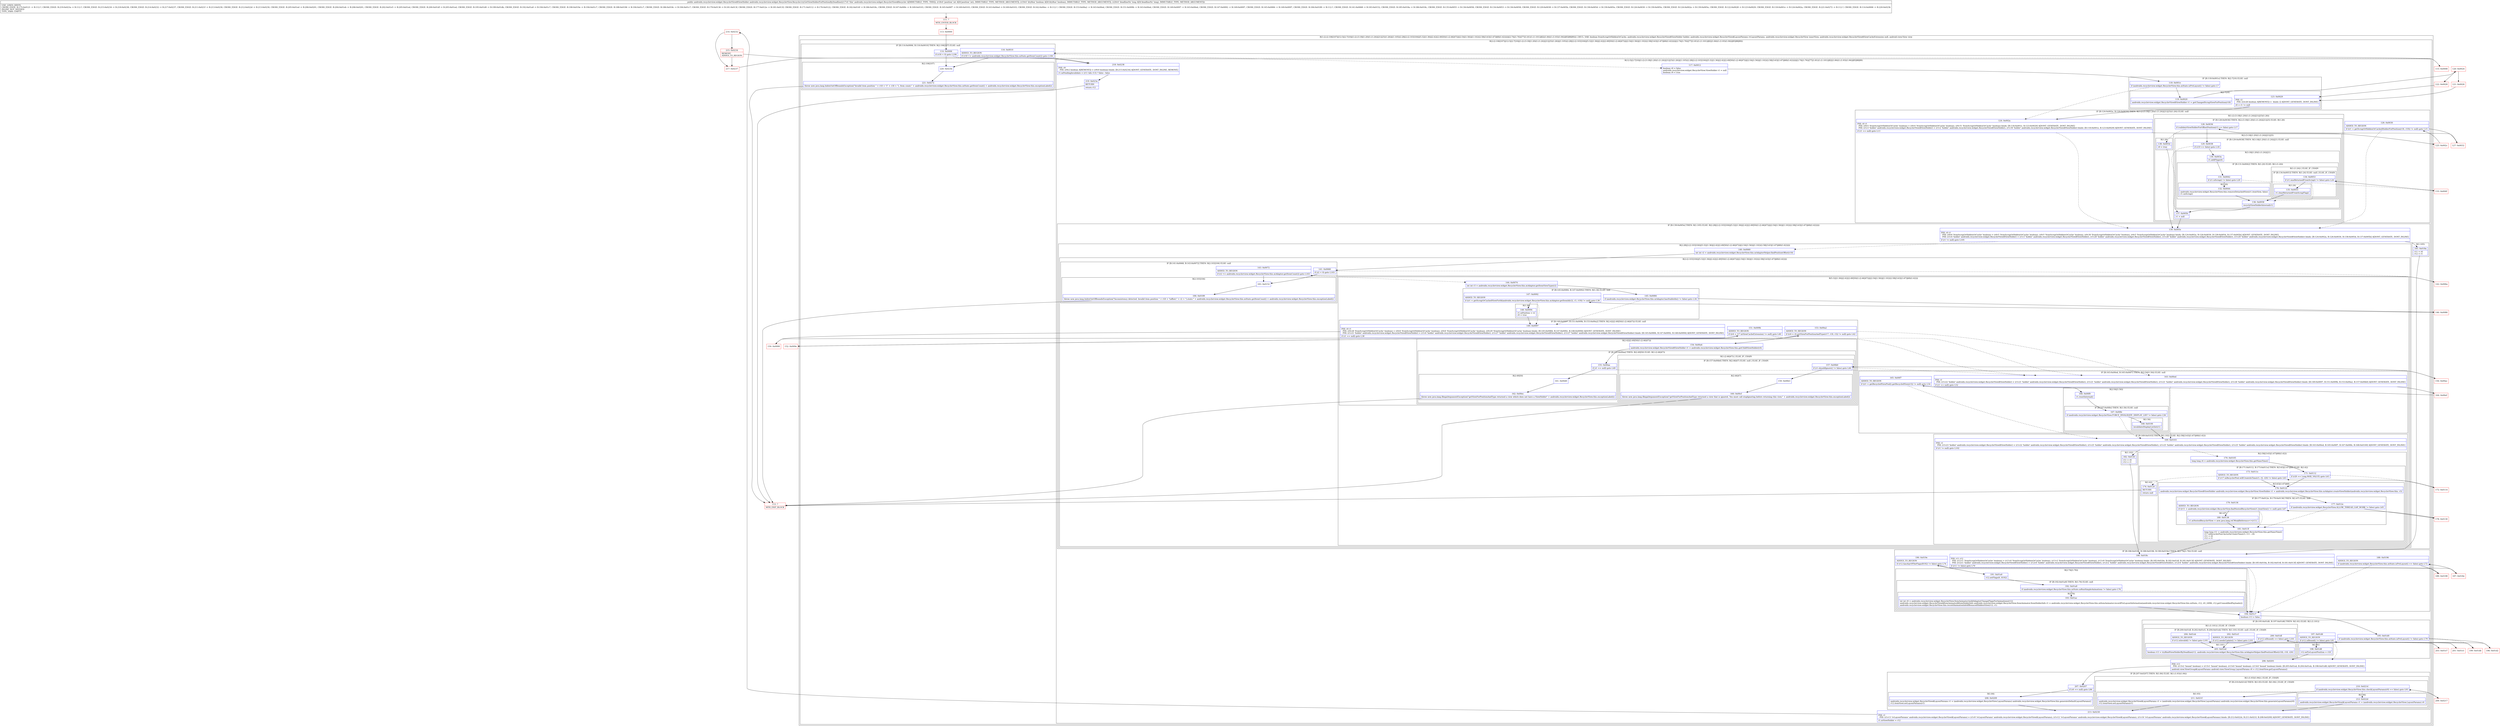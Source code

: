 digraph "CFG forandroidx.recyclerview.widget.RecyclerView.Recycler.tryGetViewHolderForPositionByDeadline(IZJ)Landroidx\/recyclerview\/widget\/RecyclerView$ViewHolder;" {
subgraph cluster_Region_737467232 {
label = "R(1:(2:(2:106|107)|(12:5|(2:7|10)|(1:(2:(3:18|(1:20)(1:(1:24))|21)|25)(1:26))|(1:105)(2:28|(2:(2:103|104)|(5:32|(1:36)|(2:42|(2:49|50)(1:(2:46|47)))|(2:54|(1:56))|(1:102)(2:58|(3:63|(1:67)|68)(1:62)))))|(2:74|(1:76))|77|(1:81)(1:(1:101))|82|(1:84)(1:(1:93)(1:94))|85|88|89))) | DECL_VAR: boolean fromScrapOrHiddenOrCache, androidx.recyclerview.widget.RecyclerView$ViewHolder holder, androidx.recyclerview.widget.RecyclerView$LayoutParams rvLayoutParams, androidx.recyclerview.widget.RecyclerView innerView, androidx.recyclerview.widget.RecyclerView$ViewCacheExtension null, android.view.View view\l";
node [shape=record,color=blue];
subgraph cluster_Region_1488566389 {
label = "R(2:(2:106|107)|(12:5|(2:7|10)|(1:(2:(3:18|(1:20)(1:(1:24))|21)|25)(1:26))|(1:105)(2:28|(2:(2:103|104)|(5:32|(1:36)|(2:42|(2:49|50)(1:(2:46|47)))|(2:54|(1:56))|(1:102)(2:58|(3:63|(1:67)|68)(1:62)))))|(2:74|(1:76))|77|(1:81)(1:(1:101))|82|(1:84)(1:(1:93)(1:94))|85|88|89))";
node [shape=record,color=blue];
subgraph cluster_IfRegion_110974897 {
label = "IF [B:114:0x0006, B:116:0x0010] THEN: R(2:106|107) ELSE: null";
node [shape=record,color=blue];
Node_114 [shape=record,label="{114\:\ 0x0006|if (r18 \< 0) goto L106\l}"];
Node_116 [shape=record,label="{116\:\ 0x0010|ADDED_TO_REGION\l|if (r18 \>= androidx.recyclerview.widget.RecyclerView.this.mState.getItemCount()) goto L106\l}"];
subgraph cluster_Region_1973363329 {
label = "R(2:106|107)";
node [shape=record,color=blue];
Node_220 [shape=record,label="{220\:\ 0x023b}"];
Node_221 [shape=record,label="{221\:\ 0x0272|throw new java.lang.IndexOutOfBoundsException(\"Invalid item position \" + r18 + \"(\" + r18 + \"). Item count:\" + androidx.recyclerview.widget.RecyclerView.this.mState.getItemCount() + androidx.recyclerview.widget.RecyclerView.this.exceptionLabel())\l}"];
}
}
subgraph cluster_Region_1136383704 {
label = "R(12:5|(2:7|10)|(1:(2:(3:18|(1:20)(1:(1:24))|21)|25)(1:26))|(1:105)(2:28|(2:(2:103|104)|(5:32|(1:36)|(2:42|(2:49|50)(1:(2:46|47)))|(2:54|(1:56))|(1:102)(2:58|(3:63|(1:67)|68)(1:62)))))|(2:74|(1:76))|77|(1:81)(1:(1:101))|82|(1:84)(1:(1:93)(1:94))|85|88|89)";
node [shape=record,color=blue];
Node_117 [shape=record,label="{117\:\ 0x0012|boolean r0 = false\landroidx.recyclerview.widget.RecyclerView.ViewHolder r1 = null\lboolean r9 = true\l}"];
subgraph cluster_IfRegion_2025707657 {
label = "IF [B:118:0x001e] THEN: R(2:7|10) ELSE: null";
node [shape=record,color=blue];
Node_118 [shape=record,label="{118\:\ 0x001e|if (androidx.recyclerview.widget.RecyclerView.this.mState.isPreLayout() != false) goto L7\l}"];
subgraph cluster_Region_302727348 {
label = "R(2:7|10)";
node [shape=record,color=blue];
Node_119 [shape=record,label="{119\:\ 0x0020|androidx.recyclerview.widget.RecyclerView$ViewHolder r1 = getChangedScrapViewForPosition(r18)\l}"];
Node_123 [shape=record,label="{123\:\ 0x0029|PHI: r2 \l  PHI: (r2v26 boolean A[REMOVE]) =  binds: [] A[DONT_GENERATE, DONT_INLINE]\l|r0 = r1 != null\l}"];
}
}
subgraph cluster_IfRegion_1526561792 {
label = "IF [B:124:0x002a, B:126:0x0030] THEN: R(1:(2:(3:18|(1:20)(1:(1:24))|21)|25)(1:26)) ELSE: null";
node [shape=record,color=blue];
Node_124 [shape=record,label="{124\:\ 0x002a|PHI: r0 r1 \l  PHI: (r0v5 'fromScrapOrHiddenOrCache' boolean) = (r0v4 'fromScrapOrHiddenOrCache' boolean), (r0v31 'fromScrapOrHiddenOrCache' boolean) binds: [B:118:0x001e, B:123:0x0029] A[DONT_GENERATE, DONT_INLINE]\l  PHI: (r1v3 'holder' androidx.recyclerview.widget.RecyclerView$ViewHolder) = (r1v2 'holder' androidx.recyclerview.widget.RecyclerView$ViewHolder), (r1v30 'holder' androidx.recyclerview.widget.RecyclerView$ViewHolder) binds: [B:118:0x001e, B:123:0x0029] A[DONT_GENERATE, DONT_INLINE]\l|if (r1 == null) goto L13\l}"];
Node_126 [shape=record,label="{126\:\ 0x0030|ADDED_TO_REGION\l|if ((r1 = getScrapOrHiddenOrCachedHolderForPosition(r18, r19)) != null) goto L15\l}"];
subgraph cluster_Region_1842527739 {
label = "R(1:(2:(3:18|(1:20)(1:(1:24))|21)|25)(1:26))";
node [shape=record,color=blue];
subgraph cluster_IfRegion_1768318546 {
label = "IF [B:128:0x0036] THEN: R(2:(3:18|(1:20)(1:(1:24))|21)|25) ELSE: R(1:26)";
node [shape=record,color=blue];
Node_128 [shape=record,label="{128\:\ 0x0036|if (validateViewHolderForOffsetPosition(r1) == false) goto L17\l}"];
subgraph cluster_Region_903242106 {
label = "R(2:(3:18|(1:20)(1:(1:24))|21)|25)";
node [shape=record,color=blue];
subgraph cluster_IfRegion_27152175 {
label = "IF [B:129:0x0038] THEN: R(3:18|(1:20)(1:(1:24))|21) ELSE: null";
node [shape=record,color=blue];
Node_129 [shape=record,label="{129\:\ 0x0038|if (r19 == false) goto L18\l}"];
subgraph cluster_Region_713725692 {
label = "R(3:18|(1:20)(1:(1:24))|21)";
node [shape=record,color=blue];
Node_130 [shape=record,label="{130\:\ 0x003a|r1.addFlags(4)\l}"];
subgraph cluster_IfRegion_1751406017 {
label = "IF [B:131:0x0042] THEN: R(1:20) ELSE: R(1:(1:24))";
node [shape=record,color=blue];
Node_131 [shape=record,label="{131\:\ 0x0042|if (r1.isScrap() != false) goto L20\l}"];
subgraph cluster_Region_1262315566 {
label = "R(1:20)";
node [shape=record,color=blue];
Node_132 [shape=record,label="{132\:\ 0x0044|androidx.recyclerview.widget.RecyclerView.this.removeDetachedView(r1.itemView, false)\lr1.unScrap()\l}"];
}
subgraph cluster_Region_228191927 {
label = "R(1:(1:24)) | ELSE_IF_CHAIN\l";
node [shape=record,color=blue];
subgraph cluster_IfRegion_288609261 {
label = "IF [B:134:0x0053] THEN: R(1:24) ELSE: null | ELSE_IF_CHAIN\l";
node [shape=record,color=blue];
Node_134 [shape=record,label="{134\:\ 0x0053|if (r1.wasReturnedFromScrap() != false) goto L24\l}"];
subgraph cluster_Region_1869646401 {
label = "R(1:24)";
node [shape=record,color=blue];
Node_135 [shape=record,label="{135\:\ 0x0055|r1.clearReturnedFromScrapFlag()\l}"];
}
}
}
}
Node_136 [shape=record,label="{136\:\ 0x0058|recycleViewHolderInternal(r1)\l}"];
}
}
Node_137 [shape=record,label="{137\:\ 0x005b|r1 = null\l}"];
}
subgraph cluster_Region_1914313334 {
label = "R(1:26)";
node [shape=record,color=blue];
Node_138 [shape=record,label="{138\:\ 0x005d|r0 = true\l}"];
}
}
}
}
subgraph cluster_IfRegion_1280375286 {
label = "IF [B:139:0x005e] THEN: R(1:105) ELSE: R(2:28|(2:(2:103|104)|(5:32|(1:36)|(2:42|(2:49|50)(1:(2:46|47)))|(2:54|(1:56))|(1:102)(2:58|(3:63|(1:67)|68)(1:62)))))";
node [shape=record,color=blue];
Node_139 [shape=record,label="{139\:\ 0x005e|PHI: r0 r1 \l  PHI: (r0v6 'fromScrapOrHiddenOrCache' boolean) = (r0v5 'fromScrapOrHiddenOrCache' boolean), (r0v5 'fromScrapOrHiddenOrCache' boolean), (r0v30 'fromScrapOrHiddenOrCache' boolean), (r0v5 'fromScrapOrHiddenOrCache' boolean) binds: [B:124:0x002a, B:126:0x0030, B:138:0x005d, B:137:0x005b] A[DONT_GENERATE, DONT_INLINE]\l  PHI: (r1v4 'holder' androidx.recyclerview.widget.RecyclerView$ViewHolder) = (r1v3 'holder' androidx.recyclerview.widget.RecyclerView$ViewHolder), (r1v28 'holder' androidx.recyclerview.widget.RecyclerView$ViewHolder), (r1v28 'holder' androidx.recyclerview.widget.RecyclerView$ViewHolder), (r1v29 'holder' androidx.recyclerview.widget.RecyclerView$ViewHolder) binds: [B:124:0x002a, B:126:0x0030, B:138:0x005d, B:137:0x005b] A[DONT_GENERATE, DONT_INLINE]\l|if (r1 != null) goto L105\l}"];
subgraph cluster_Region_261835067 {
label = "R(1:105)";
node [shape=record,color=blue];
Node_185 [shape=record,label="{185\:\ 0x018a|r11 = r0\lr12 = r1\l}"];
}
subgraph cluster_Region_71188675 {
label = "R(2:28|(2:(2:103|104)|(5:32|(1:36)|(2:42|(2:49|50)(1:(2:46|47)))|(2:54|(1:56))|(1:102)(2:58|(3:63|(1:67)|68)(1:62)))))";
node [shape=record,color=blue];
Node_140 [shape=record,label="{140\:\ 0x0060|int int r2 = androidx.recyclerview.widget.RecyclerView.this.mAdapterHelper.findPositionOffset(r18)\l}"];
subgraph cluster_Region_460723741 {
label = "R(2:(2:103|104)|(5:32|(1:36)|(2:42|(2:49|50)(1:(2:46|47)))|(2:54|(1:56))|(1:102)(2:58|(3:63|(1:67)|68)(1:62))))";
node [shape=record,color=blue];
subgraph cluster_IfRegion_1373840358 {
label = "IF [B:141:0x0068, B:143:0x0072] THEN: R(2:103|104) ELSE: null";
node [shape=record,color=blue];
Node_141 [shape=record,label="{141\:\ 0x0068|if (r2 \< 0) goto L103\l}"];
Node_143 [shape=record,label="{143\:\ 0x0072|ADDED_TO_REGION\l|if (r2 \>= androidx.recyclerview.widget.RecyclerView.this.mAdapter.getItemCount()) goto L103\l}"];
subgraph cluster_Region_438815976 {
label = "R(2:103|104)";
node [shape=record,color=blue];
Node_183 [shape=record,label="{183\:\ 0x0152}"];
Node_184 [shape=record,label="{184\:\ 0x0189|throw new java.lang.IndexOutOfBoundsException(\"Inconsistency detected. Invalid item position \" + r18 + \"(offset:\" + r2 + \").state:\" + androidx.recyclerview.widget.RecyclerView.this.mState.getItemCount() + androidx.recyclerview.widget.RecyclerView.this.exceptionLabel())\l}"];
}
}
subgraph cluster_Region_71789964 {
label = "R(5:32|(1:36)|(2:42|(2:49|50)(1:(2:46|47)))|(2:54|(1:56))|(1:102)(2:58|(3:63|(1:67)|68)(1:62)))";
node [shape=record,color=blue];
Node_144 [shape=record,label="{144\:\ 0x0074|int int r3 = androidx.recyclerview.widget.RecyclerView.this.mAdapter.getItemViewType(r2)\l}"];
subgraph cluster_IfRegion_1913200031 {
label = "IF [B:145:0x0084, B:147:0x0092] THEN: R(1:36) ELSE: null";
node [shape=record,color=blue];
Node_145 [shape=record,label="{145\:\ 0x0084|if (androidx.recyclerview.widget.RecyclerView.this.mAdapter.hasStableIds() != false) goto L34\l}"];
Node_147 [shape=record,label="{147\:\ 0x0092|ADDED_TO_REGION\l|if ((r1 = getScrapOrCachedViewForId(androidx.recyclerview.widget.RecyclerView.this.mAdapter.getItemId(r2), r3, r19)) != null) goto L36\l}"];
subgraph cluster_Region_1670172122 {
label = "R(1:36)";
node [shape=record,color=blue];
Node_148 [shape=record,label="{148\:\ 0x0094|r1.mPosition = r2\lr0 = true\l}"];
}
}
subgraph cluster_IfRegion_622733768 {
label = "IF [B:149:0x0097, B:151:0x009b, B:153:0x00a2] THEN: R(2:42|(2:49|50)(1:(2:46|47))) ELSE: null";
node [shape=record,color=blue];
Node_149 [shape=record,label="{149\:\ 0x0097|PHI: r0 r1 \l  PHI: (r0v28 'fromScrapOrHiddenOrCache' boolean) = (r0v6 'fromScrapOrHiddenOrCache' boolean), (r0v6 'fromScrapOrHiddenOrCache' boolean), (r0v29 'fromScrapOrHiddenOrCache' boolean) binds: [B:145:0x0084, B:147:0x0092, B:148:0x0094] A[DONT_GENERATE, DONT_INLINE]\l  PHI: (r1v21 'holder' androidx.recyclerview.widget.RecyclerView$ViewHolder) = (r1v4 'holder' androidx.recyclerview.widget.RecyclerView$ViewHolder), (r1v27 'holder' androidx.recyclerview.widget.RecyclerView$ViewHolder), (r1v27 'holder' androidx.recyclerview.widget.RecyclerView$ViewHolder) binds: [B:145:0x0084, B:147:0x0092, B:148:0x0094] A[DONT_GENERATE, DONT_INLINE]\l|if (r1 == null) goto L38\l}"];
Node_151 [shape=record,label="{151\:\ 0x009b|ADDED_TO_REGION\l|if ((r4 = r17.mViewCacheExtension) != null) goto L40\l}"];
Node_153 [shape=record,label="{153\:\ 0x00a2|ADDED_TO_REGION\l|if ((r4 = r4.getViewForPositionAndType(r17, r18, r3)) != null) goto L42\l}"];
subgraph cluster_Region_1624321738 {
label = "R(2:42|(2:49|50)(1:(2:46|47)))";
node [shape=record,color=blue];
Node_154 [shape=record,label="{154\:\ 0x00a4|androidx.recyclerview.widget.RecyclerView$ViewHolder r1 = androidx.recyclerview.widget.RecyclerView.this.getChildViewHolder(r4)\l}"];
subgraph cluster_IfRegion_83417734 {
label = "IF [B:155:0x00aa] THEN: R(2:49|50) ELSE: R(1:(2:46|47))";
node [shape=record,color=blue];
Node_155 [shape=record,label="{155\:\ 0x00aa|if (r1 == null) goto L49\l}"];
subgraph cluster_Region_1672695277 {
label = "R(2:49|50)";
node [shape=record,color=blue];
Node_161 [shape=record,label="{161\:\ 0x00d0}"];
Node_162 [shape=record,label="{162\:\ 0x00ec|throw new java.lang.IllegalArgumentException(\"getViewForPositionAndType returned a view which does not have a ViewHolder\" + androidx.recyclerview.widget.RecyclerView.this.exceptionLabel())\l}"];
}
subgraph cluster_Region_279413123 {
label = "R(1:(2:46|47)) | ELSE_IF_CHAIN\l";
node [shape=record,color=blue];
subgraph cluster_IfRegion_1609536185 {
label = "IF [B:157:0x00b0] THEN: R(2:46|47) ELSE: null | ELSE_IF_CHAIN\l";
node [shape=record,color=blue];
Node_157 [shape=record,label="{157\:\ 0x00b0|if (r1.shouldIgnore() != false) goto L46\l}"];
subgraph cluster_Region_1376336246 {
label = "R(2:46|47)";
node [shape=record,color=blue];
Node_159 [shape=record,label="{159\:\ 0x00b3}"];
Node_160 [shape=record,label="{160\:\ 0x00cf|throw new java.lang.IllegalArgumentException(\"getViewForPositionAndType returned a view that is ignored. You must call stopIgnoring before returning this view.\" + androidx.recyclerview.widget.RecyclerView.this.exceptionLabel())\l}"];
}
}
}
}
}
}
subgraph cluster_IfRegion_600134048 {
label = "IF [B:163:0x00ed, B:165:0x00f7] THEN: R(2:54|(1:56)) ELSE: null";
node [shape=record,color=blue];
Node_163 [shape=record,label="{163\:\ 0x00ed|PHI: r1 \l  PHI: (r1v22 'holder' androidx.recyclerview.widget.RecyclerView$ViewHolder) = (r1v21 'holder' androidx.recyclerview.widget.RecyclerView$ViewHolder), (r1v21 'holder' androidx.recyclerview.widget.RecyclerView$ViewHolder), (r1v21 'holder' androidx.recyclerview.widget.RecyclerView$ViewHolder), (r1v26 'holder' androidx.recyclerview.widget.RecyclerView$ViewHolder) binds: [B:149:0x0097, B:151:0x009b, B:153:0x00a2, B:157:0x00b0] A[DONT_GENERATE, DONT_INLINE]\l|if (r1 == null) goto L52\l}"];
Node_165 [shape=record,label="{165\:\ 0x00f7|ADDED_TO_REGION\l|if ((r1 = getRecycledViewPool().getRecycledView(r3)) != null) goto L54\l}"];
subgraph cluster_Region_1497231446 {
label = "R(2:54|(1:56))";
node [shape=record,color=blue];
Node_166 [shape=record,label="{166\:\ 0x00f9|r1.resetInternal()\l}"];
subgraph cluster_IfRegion_2036599764 {
label = "IF [B:167:0x00fe] THEN: R(1:56) ELSE: null";
node [shape=record,color=blue];
Node_167 [shape=record,label="{167\:\ 0x00fe|if (androidx.recyclerview.widget.RecyclerView.FORCE_INVALIDATE_DISPLAY_LIST != false) goto L56\l}"];
subgraph cluster_Region_221893328 {
label = "R(1:56)";
node [shape=record,color=blue];
Node_168 [shape=record,label="{168\:\ 0x0100|invalidateDisplayListInt(r1)\l}"];
}
}
}
}
subgraph cluster_IfRegion_308880548 {
label = "IF [B:169:0x0103] THEN: R(1:102) ELSE: R(2:58|(3:63|(1:67)|68)(1:62))";
node [shape=record,color=blue];
Node_169 [shape=record,label="{169\:\ 0x0103|PHI: r1 \l  PHI: (r1v23 'holder' androidx.recyclerview.widget.RecyclerView$ViewHolder) = (r1v22 'holder' androidx.recyclerview.widget.RecyclerView$ViewHolder), (r1v25 'holder' androidx.recyclerview.widget.RecyclerView$ViewHolder), (r1v25 'holder' androidx.recyclerview.widget.RecyclerView$ViewHolder), (r1v25 'holder' androidx.recyclerview.widget.RecyclerView$ViewHolder) binds: [B:163:0x00ed, B:165:0x00f7, B:167:0x00fe, B:168:0x0100] A[DONT_GENERATE, DONT_INLINE]\l|if (r1 != null) goto L102\l}"];
subgraph cluster_Region_175945487 {
label = "R(1:102)";
node [shape=record,color=blue];
Node_182 [shape=record,label="{182\:\ 0x014f|r11 = r0\lr12 = r1\l}"];
}
subgraph cluster_Region_517547784 {
label = "R(2:58|(3:63|(1:67)|68)(1:62))";
node [shape=record,color=blue];
Node_170 [shape=record,label="{170\:\ 0x0105|long long r4 = androidx.recyclerview.widget.RecyclerView.this.getNanoTime()\l}"];
subgraph cluster_IfRegion_977136683 {
label = "IF [B:171:0x0112, B:173:0x011e] THEN: R(3:63|(1:67)|68) ELSE: R(1:62)";
node [shape=record,color=blue];
Node_171 [shape=record,label="{171\:\ 0x0112|if (r20 == Long.MAX_VALUE) goto L63\l}"];
Node_173 [shape=record,label="{173\:\ 0x011e|ADDED_TO_REGION\l|if (r17.mRecyclerPool.willCreateInTime(r3, r4, r20) != false) goto L63\l}"];
subgraph cluster_Region_672650652 {
label = "R(3:63|(1:67)|68)";
node [shape=record,color=blue];
Node_176 [shape=record,label="{176\:\ 0x0122|androidx.recyclerview.widget.RecyclerView$ViewHolder androidx.recyclerview.widget.RecyclerView.ViewHolder r1 = androidx.recyclerview.widget.RecyclerView.this.mAdapter.createViewHolder(androidx.recyclerview.widget.RecyclerView.this, r3)\l}"];
subgraph cluster_IfRegion_558699090 {
label = "IF [B:177:0x012e, B:179:0x0136] THEN: R(1:67) ELSE: null";
node [shape=record,color=blue];
Node_177 [shape=record,label="{177\:\ 0x012e|if (androidx.recyclerview.widget.RecyclerView.ALLOW_THREAD_GAP_WORK != false) goto L65\l}"];
Node_179 [shape=record,label="{179\:\ 0x0136|ADDED_TO_REGION\l|if ((r11 = androidx.recyclerview.widget.RecyclerView.findNestedRecyclerView(r1.itemView)) != null) goto L67\l}"];
subgraph cluster_Region_454170113 {
label = "R(1:67)";
node [shape=record,color=blue];
Node_180 [shape=record,label="{180\:\ 0x0138|r1.mNestedRecyclerView = new java.lang.ref.WeakReference\<\>(r11)\l}"];
}
}
Node_181 [shape=record,label="{181\:\ 0x013f|long long r11 = androidx.recyclerview.widget.RecyclerView.this.getNanoTime()\lr17.mRecyclerPool.factorInCreateTime(r3, r11 \- r4)\lr11 = r0\lr12 = r1\l}"];
}
subgraph cluster_Region_12709168 {
label = "R(1:62)";
node [shape=record,color=blue];
Node_174 [shape=record,label="{174\:\ 0x0120|RETURN\l|return null\l}"];
}
}
}
}
}
}
}
}
subgraph cluster_IfRegion_742838066 {
label = "IF [B:186:0x018c, B:188:0x0196, B:190:0x019e] THEN: R(2:74|(1:76)) ELSE: null";
node [shape=record,color=blue];
Node_186 [shape=record,label="{186\:\ 0x018c|PHI: r11 r12 \l  PHI: (r11v1 'fromScrapOrHiddenOrCache' boolean) = (r11v0 'fromScrapOrHiddenOrCache' boolean), (r11v2 'fromScrapOrHiddenOrCache' boolean), (r11v9 'fromScrapOrHiddenOrCache' boolean) binds: [B:185:0x018a, B:182:0x014f, B:181:0x013f] A[DONT_GENERATE, DONT_INLINE]\l  PHI: (r12v1 'holder' androidx.recyclerview.widget.RecyclerView$ViewHolder) = (r12v0 'holder' androidx.recyclerview.widget.RecyclerView$ViewHolder), (r12v2 'holder' androidx.recyclerview.widget.RecyclerView$ViewHolder), (r12v4 'holder' androidx.recyclerview.widget.RecyclerView$ViewHolder) binds: [B:185:0x018a, B:182:0x014f, B:181:0x013f] A[DONT_GENERATE, DONT_INLINE]\l|if (r11 != false) goto L70\l}"];
Node_188 [shape=record,label="{188\:\ 0x0196|ADDED_TO_REGION\l|if (androidx.recyclerview.widget.RecyclerView.this.mState.isPreLayout() == false) goto L72\l}"];
Node_190 [shape=record,label="{190\:\ 0x019e|ADDED_TO_REGION\l|if (r12.hasAnyOfTheFlags(8192) != false) goto L74\l}"];
subgraph cluster_Region_933204293 {
label = "R(2:74|(1:76))";
node [shape=record,color=blue];
Node_191 [shape=record,label="{191\:\ 0x01a0|r12.setFlags(0, 8192)\l}"];
subgraph cluster_IfRegion_1853626057 {
label = "IF [B:192:0x01a9] THEN: R(1:76) ELSE: null";
node [shape=record,color=blue];
Node_192 [shape=record,label="{192\:\ 0x01a9|if (androidx.recyclerview.widget.RecyclerView.this.mState.mRunSimpleAnimations != false) goto L76\l}"];
subgraph cluster_Region_1394191596 {
label = "R(1:76)";
node [shape=record,color=blue];
Node_193 [shape=record,label="{193\:\ 0x01ac|int int r0 = androidx.recyclerview.widget.RecyclerView.ItemAnimator.buildAdapterChangeFlagsForAnimations(r12)\landroidx.recyclerview.widget.RecyclerView$ItemAnimator$ItemHolderInfo androidx.recyclerview.widget.RecyclerView.ItemAnimator.ItemHolderInfo r1 = androidx.recyclerview.widget.RecyclerView.this.mItemAnimator.recordPreLayoutInformation(androidx.recyclerview.widget.RecyclerView.this.mState, r12, r0 \| 4096, r12.getUnmodifiedPayloads())\landroidx.recyclerview.widget.RecyclerView.this.recordAnimationInfoIfBouncedHiddenView(r12, r1)\l}"];
}
}
}
}
Node_194 [shape=record,label="{194\:\ 0x01c7|boolean r13 = false\l}"];
subgraph cluster_IfRegion_1633410651 {
label = "IF [B:195:0x01d0, B:197:0x01d6] THEN: R(1:81) ELSE: R(1:(1:101))";
node [shape=record,color=blue];
Node_195 [shape=record,label="{195\:\ 0x01d0|if (androidx.recyclerview.widget.RecyclerView.this.mState.isPreLayout() != false) goto L79\l}"];
Node_197 [shape=record,label="{197\:\ 0x01d6|ADDED_TO_REGION\l|if (r12.isBound() != false) goto L81\l}"];
subgraph cluster_Region_2080285213 {
label = "R(1:81)";
node [shape=record,color=blue];
Node_198 [shape=record,label="{198\:\ 0x01d8|r12.mPreLayoutPosition = r18\l}"];
}
subgraph cluster_Region_815792542 {
label = "R(1:(1:101)) | ELSE_IF_CHAIN\l";
node [shape=record,color=blue];
subgraph cluster_IfRegion_1055167261 {
label = "IF [B:200:0x01df, B:202:0x01e5, B:204:0x01eb] THEN: R(1:101) ELSE: null | ELSE_IF_CHAIN\l";
node [shape=record,color=blue];
Node_200 [shape=record,label="{200\:\ 0x01df|if (r12.isBound() == false) goto L101\l}"];
Node_202 [shape=record,label="{202\:\ 0x01e5|ADDED_TO_REGION\l|if (r12.needsUpdate() != false) goto L101\l}"];
Node_204 [shape=record,label="{204\:\ 0x01eb|ADDED_TO_REGION\l|if (r12.isInvalid() != false) goto L101\l}"];
subgraph cluster_Region_628097075 {
label = "R(1:101)";
node [shape=record,color=blue];
Node_205 [shape=record,label="{205\:\ 0x01ed|boolean r13 = tryBindViewHolderByDeadline(r12, androidx.recyclerview.widget.RecyclerView.this.mAdapterHelper.findPositionOffset(r18), r18, r20)\l}"];
}
}
}
}
Node_206 [shape=record,label="{206\:\ 0x0201|PHI: r13 \l  PHI: (r13v2 'bound' boolean) = (r13v1 'bound' boolean), (r13v0 'bound' boolean), (r13v0 'bound' boolean) binds: [B:205:0x01ed, B:204:0x01eb, B:198:0x01d8] A[DONT_GENERATE, DONT_INLINE]\l|android.view.ViewGroup$LayoutParams android.view.ViewGroup.LayoutParams r0 = r12.itemView.getLayoutParams()\l}"];
subgraph cluster_IfRegion_86794411 {
label = "IF [B:207:0x0207] THEN: R(1:84) ELSE: R(1:(1:93)(1:94))";
node [shape=record,color=blue];
Node_207 [shape=record,label="{207\:\ 0x0207|if (r0 == null) goto L84\l}"];
subgraph cluster_Region_576535112 {
label = "R(1:84)";
node [shape=record,color=blue];
Node_208 [shape=record,label="{208\:\ 0x0209|androidx.recyclerview.widget.RecyclerView$LayoutParams r1 = (androidx.recyclerview.widget.RecyclerView.LayoutParams) androidx.recyclerview.widget.RecyclerView.this.generateDefaultLayoutParams()\lr12.itemView.setLayoutParams(r1)\l}"];
}
subgraph cluster_Region_24259484 {
label = "R(1:(1:93)(1:94)) | ELSE_IF_CHAIN\l";
node [shape=record,color=blue];
subgraph cluster_IfRegion_177174360 {
label = "IF [B:210:0x021d] THEN: R(1:93) ELSE: R(1:94) | ELSE_IF_CHAIN\l";
node [shape=record,color=blue];
Node_210 [shape=record,label="{210\:\ 0x021d|if (androidx.recyclerview.widget.RecyclerView.this.checkLayoutParams(r0) == false) goto L93\l}"];
subgraph cluster_Region_1640421066 {
label = "R(1:93)";
node [shape=record,color=blue];
Node_211 [shape=record,label="{211\:\ 0x021f|androidx.recyclerview.widget.RecyclerView$LayoutParams r1 = (androidx.recyclerview.widget.RecyclerView.LayoutParams) androidx.recyclerview.widget.RecyclerView.this.generateLayoutParams(r0)\lr12.itemView.setLayoutParams(r1)\l}"];
}
subgraph cluster_Region_1142043481 {
label = "R(1:94)";
node [shape=record,color=blue];
Node_212 [shape=record,label="{212\:\ 0x022d|androidx.recyclerview.widget.RecyclerView$LayoutParams r1 = (androidx.recyclerview.widget.RecyclerView.LayoutParams) r0\l}"];
}
}
}
}
Node_213 [shape=record,label="{213\:\ 0x0230|PHI: r1 \l  PHI: (r1v13 'rvLayoutParams' androidx.recyclerview.widget.RecyclerView$LayoutParams) = (r1v9 'rvLayoutParams' androidx.recyclerview.widget.RecyclerView$LayoutParams), (r1v12 'rvLayoutParams' androidx.recyclerview.widget.RecyclerView$LayoutParams), (r1v16 'rvLayoutParams' androidx.recyclerview.widget.RecyclerView$LayoutParams) binds: [B:212:0x022d, B:211:0x021f, B:208:0x0209] A[DONT_GENERATE, DONT_INLINE]\l|r1.mViewHolder = r12\l}"];
Node_218 [shape=record,label="{218\:\ 0x0238|PHI: r9 \l  PHI: (r9v2 boolean A[REMOVE]) = (r9v0 boolean) binds: [B:215:0x0234] A[DONT_GENERATE, DONT_INLINE, REMOVE]\l|r1.mPendingInvalidate = (r11 && r13) ? false : false\l}"];
Node_219 [shape=record,label="{219\:\ 0x023a|RETURN\l|return r12\l}"];
}
}
}
Node_111 [shape=record,color=red,label="{111\:\ ?|MTH_ENTER_BLOCK\l}"];
Node_113 [shape=record,color=red,label="{113\:\ 0x0000}"];
Node_115 [shape=record,color=red,label="{115\:\ 0x0008}"];
Node_120 [shape=record,color=red,label="{120\:\ 0x0024}"];
Node_121 [shape=record,color=red,label="{121\:\ 0x0026}"];
Node_122 [shape=record,color=red,label="{122\:\ 0x0028}"];
Node_125 [shape=record,color=red,label="{125\:\ 0x002c}"];
Node_127 [shape=record,color=red,label="{127\:\ 0x0032}"];
Node_133 [shape=record,color=red,label="{133\:\ 0x004f}"];
Node_142 [shape=record,color=red,label="{142\:\ 0x006a}"];
Node_146 [shape=record,color=red,label="{146\:\ 0x0086}"];
Node_150 [shape=record,color=red,label="{150\:\ 0x0099}"];
Node_152 [shape=record,color=red,label="{152\:\ 0x009e}"];
Node_156 [shape=record,color=red,label="{156\:\ 0x00ac}"];
Node_112 [shape=record,color=red,label="{112\:\ ?|MTH_EXIT_BLOCK\l}"];
Node_164 [shape=record,color=red,label="{164\:\ 0x00ef}"];
Node_172 [shape=record,color=red,label="{172\:\ 0x0114}"];
Node_178 [shape=record,color=red,label="{178\:\ 0x0130}"];
Node_187 [shape=record,color=red,label="{187\:\ 0x018e}"];
Node_189 [shape=record,color=red,label="{189\:\ 0x0198}"];
Node_196 [shape=record,color=red,label="{196\:\ 0x01d2}"];
Node_214 [shape=record,color=red,label="{214\:\ 0x0232}"];
Node_215 [shape=record,color=red,label="{215\:\ 0x0234|REMOVE\lADDED_TO_REGION\l}"];
Node_217 [shape=record,color=red,label="{217\:\ 0x0237}"];
Node_209 [shape=record,color=red,label="{209\:\ 0x0217}"];
Node_199 [shape=record,color=red,label="{199\:\ 0x01db}"];
Node_201 [shape=record,color=red,label="{201\:\ 0x01e1}"];
Node_203 [shape=record,color=red,label="{203\:\ 0x01e7}"];
MethodNode[shape=record,label="{public androidx.recyclerview.widget.RecyclerView$ViewHolder androidx.recyclerview.widget.RecyclerView.Recycler.tryGetViewHolderForPositionByDeadline((r17v0 'this' androidx.recyclerview.widget.RecyclerView$Recycler A[IMMUTABLE_TYPE, THIS]), (r18v0 'position' int A[D('position' int), IMMUTABLE_TYPE, METHOD_ARGUMENT]), (r19v0 'dryRun' boolean A[D('dryRun' boolean), IMMUTABLE_TYPE, METHOD_ARGUMENT]), (r20v0 'deadlineNs' long A[D('deadlineNs' long), IMMUTABLE_TYPE, METHOD_ARGUMENT]))  | USE_LINES_HINTS\lCROSS_EDGE: B:175:0x0121 \-\> B:112:?, CROSS_EDGE: B:219:0x023a \-\> B:112:?, CROSS_EDGE: B:215:0x0234 \-\> B:218:0x0238, CROSS_EDGE: B:214:0x0232 \-\> B:217:0x0237, CROSS_EDGE: B:211:0x021f \-\> B:213:0x0230, CROSS_EDGE: B:212:0x022d \-\> B:213:0x0230, CROSS_EDGE: B:205:0x01ed \-\> B:206:0x0201, CROSS_EDGE: B:204:0x01eb \-\> B:206:0x0201, CROSS_EDGE: B:202:0x01e5 \-\> B:205:0x01ed, CROSS_EDGE: B:200:0x01df \-\> B:205:0x01ed, CROSS_EDGE: B:195:0x01d0 \-\> B:199:0x01db, CROSS_EDGE: B:192:0x01a9 \-\> B:194:0x01c7, CROSS_EDGE: B:190:0x019e \-\> B:194:0x01c7, CROSS_EDGE: B:188:0x0196 \-\> B:194:0x01c7, CROSS_EDGE: B:186:0x018c \-\> B:194:0x01c7, CROSS_EDGE: B:179:0x0136 \-\> B:181:0x013f, CROSS_EDGE: B:177:0x012e \-\> B:181:0x013f, CROSS_EDGE: B:171:0x0112 \-\> B:176:0x0122, CROSS_EDGE: B:182:0x014f \-\> B:186:0x018c, CROSS_EDGE: B:167:0x00fe \-\> B:169:0x0103, CROSS_EDGE: B:165:0x00f7 \-\> B:169:0x0103, CROSS_EDGE: B:163:0x00ed \-\> B:169:0x0103, CROSS_EDGE: B:162:0x00ec \-\> B:112:?, CROSS_EDGE: B:153:0x00a2 \-\> B:163:0x00ed, CROSS_EDGE: B:151:0x009b \-\> B:163:0x00ed, CROSS_EDGE: B:149:0x0097 \-\> B:163:0x00ed, CROSS_EDGE: B:147:0x0092 \-\> B:149:0x0097, CROSS_EDGE: B:145:0x0084 \-\> B:149:0x0097, CROSS_EDGE: B:184:0x0189 \-\> B:112:?, CROSS_EDGE: B:141:0x0068 \-\> B:183:0x0152, CROSS_EDGE: B:185:0x018a \-\> B:186:0x018c, CROSS_EDGE: B:135:0x0055 \-\> B:136:0x0058, CROSS_EDGE: B:134:0x0053 \-\> B:136:0x0058, CROSS_EDGE: B:129:0x0038 \-\> B:137:0x005b, CROSS_EDGE: B:138:0x005d \-\> B:139:0x005e, CROSS_EDGE: B:126:0x0030 \-\> B:139:0x005e, CROSS_EDGE: B:124:0x002a \-\> B:139:0x005e, CROSS_EDGE: B:122:0x0028 \-\> B:123:0x0029, CROSS_EDGE: B:118:0x001e \-\> B:124:0x002a, CROSS_EDGE: B:221:0x0272 \-\> B:112:?, CROSS_EDGE: B:114:0x0006 \-\> B:220:0x023b\lINLINE_NOT_NEEDED\lTYPE_VARS: EMPTY\l}"];
MethodNode -> Node_111;Node_114 -> Node_115[style=dashed];
Node_114 -> Node_220;
Node_116 -> Node_117[style=dashed];
Node_116 -> Node_220;
Node_220 -> Node_221;
Node_221 -> Node_112;
Node_117 -> Node_118;
Node_118 -> Node_119;
Node_118 -> Node_124[style=dashed];
Node_119 -> Node_120;
Node_123 -> Node_124;
Node_124 -> Node_125;
Node_124 -> Node_139[style=dashed];
Node_126 -> Node_127;
Node_126 -> Node_139[style=dashed];
Node_128 -> Node_129;
Node_128 -> Node_138[style=dashed];
Node_129 -> Node_130;
Node_129 -> Node_137[style=dashed];
Node_130 -> Node_131;
Node_131 -> Node_132;
Node_131 -> Node_133[style=dashed];
Node_132 -> Node_136;
Node_134 -> Node_135;
Node_134 -> Node_136[style=dashed];
Node_135 -> Node_136;
Node_136 -> Node_137;
Node_137 -> Node_139;
Node_138 -> Node_139;
Node_139 -> Node_140[style=dashed];
Node_139 -> Node_185;
Node_185 -> Node_186;
Node_140 -> Node_141;
Node_141 -> Node_142[style=dashed];
Node_141 -> Node_183;
Node_143 -> Node_144[style=dashed];
Node_143 -> Node_183;
Node_183 -> Node_184;
Node_184 -> Node_112;
Node_144 -> Node_145;
Node_145 -> Node_146;
Node_145 -> Node_149[style=dashed];
Node_147 -> Node_148;
Node_147 -> Node_149[style=dashed];
Node_148 -> Node_149;
Node_149 -> Node_150;
Node_149 -> Node_163[style=dashed];
Node_151 -> Node_152;
Node_151 -> Node_163[style=dashed];
Node_153 -> Node_154;
Node_153 -> Node_163[style=dashed];
Node_154 -> Node_155;
Node_155 -> Node_156[style=dashed];
Node_155 -> Node_161;
Node_161 -> Node_162;
Node_162 -> Node_112;
Node_157 -> Node_159;
Node_157 -> Node_163[style=dashed];
Node_159 -> Node_160;
Node_160 -> Node_112;
Node_163 -> Node_164;
Node_163 -> Node_169[style=dashed];
Node_165 -> Node_166;
Node_165 -> Node_169[style=dashed];
Node_166 -> Node_167;
Node_167 -> Node_168;
Node_167 -> Node_169[style=dashed];
Node_168 -> Node_169;
Node_169 -> Node_170[style=dashed];
Node_169 -> Node_182;
Node_182 -> Node_186;
Node_170 -> Node_171;
Node_171 -> Node_172[style=dashed];
Node_171 -> Node_176;
Node_173 -> Node_174[style=dashed];
Node_173 -> Node_176;
Node_176 -> Node_177;
Node_177 -> Node_178;
Node_177 -> Node_181[style=dashed];
Node_179 -> Node_180;
Node_179 -> Node_181[style=dashed];
Node_180 -> Node_181;
Node_181 -> Node_186;
Node_174 -> Node_112;
Node_186 -> Node_187;
Node_186 -> Node_194[style=dashed];
Node_188 -> Node_189;
Node_188 -> Node_194[style=dashed];
Node_190 -> Node_191;
Node_190 -> Node_194[style=dashed];
Node_191 -> Node_192;
Node_192 -> Node_193;
Node_192 -> Node_194[style=dashed];
Node_193 -> Node_194;
Node_194 -> Node_195;
Node_195 -> Node_196;
Node_195 -> Node_199[style=dashed];
Node_197 -> Node_198;
Node_197 -> Node_199[style=dashed];
Node_198 -> Node_206;
Node_200 -> Node_201[style=dashed];
Node_200 -> Node_205;
Node_202 -> Node_203[style=dashed];
Node_202 -> Node_205;
Node_204 -> Node_205;
Node_204 -> Node_206[style=dashed];
Node_205 -> Node_206;
Node_206 -> Node_207;
Node_207 -> Node_208;
Node_207 -> Node_209[style=dashed];
Node_208 -> Node_213;
Node_210 -> Node_211;
Node_210 -> Node_212[style=dashed];
Node_211 -> Node_213;
Node_212 -> Node_213;
Node_213 -> Node_214;
Node_218 -> Node_219;
Node_219 -> Node_112;
Node_111 -> Node_113;
Node_113 -> Node_114;
Node_115 -> Node_116;
Node_120 -> Node_121;
Node_120 -> Node_122;
Node_121 -> Node_123;
Node_122 -> Node_123;
Node_125 -> Node_126;
Node_127 -> Node_128;
Node_133 -> Node_134;
Node_142 -> Node_143;
Node_146 -> Node_147;
Node_150 -> Node_151;
Node_152 -> Node_153;
Node_156 -> Node_157;
Node_164 -> Node_165;
Node_172 -> Node_173;
Node_178 -> Node_179;
Node_187 -> Node_188;
Node_189 -> Node_190;
Node_196 -> Node_197;
Node_214 -> Node_215;
Node_214 -> Node_217;
Node_215 -> Node_217;
Node_215 -> Node_218;
Node_217 -> Node_218;
Node_209 -> Node_210;
Node_199 -> Node_200;
Node_201 -> Node_202;
Node_203 -> Node_204;
}

